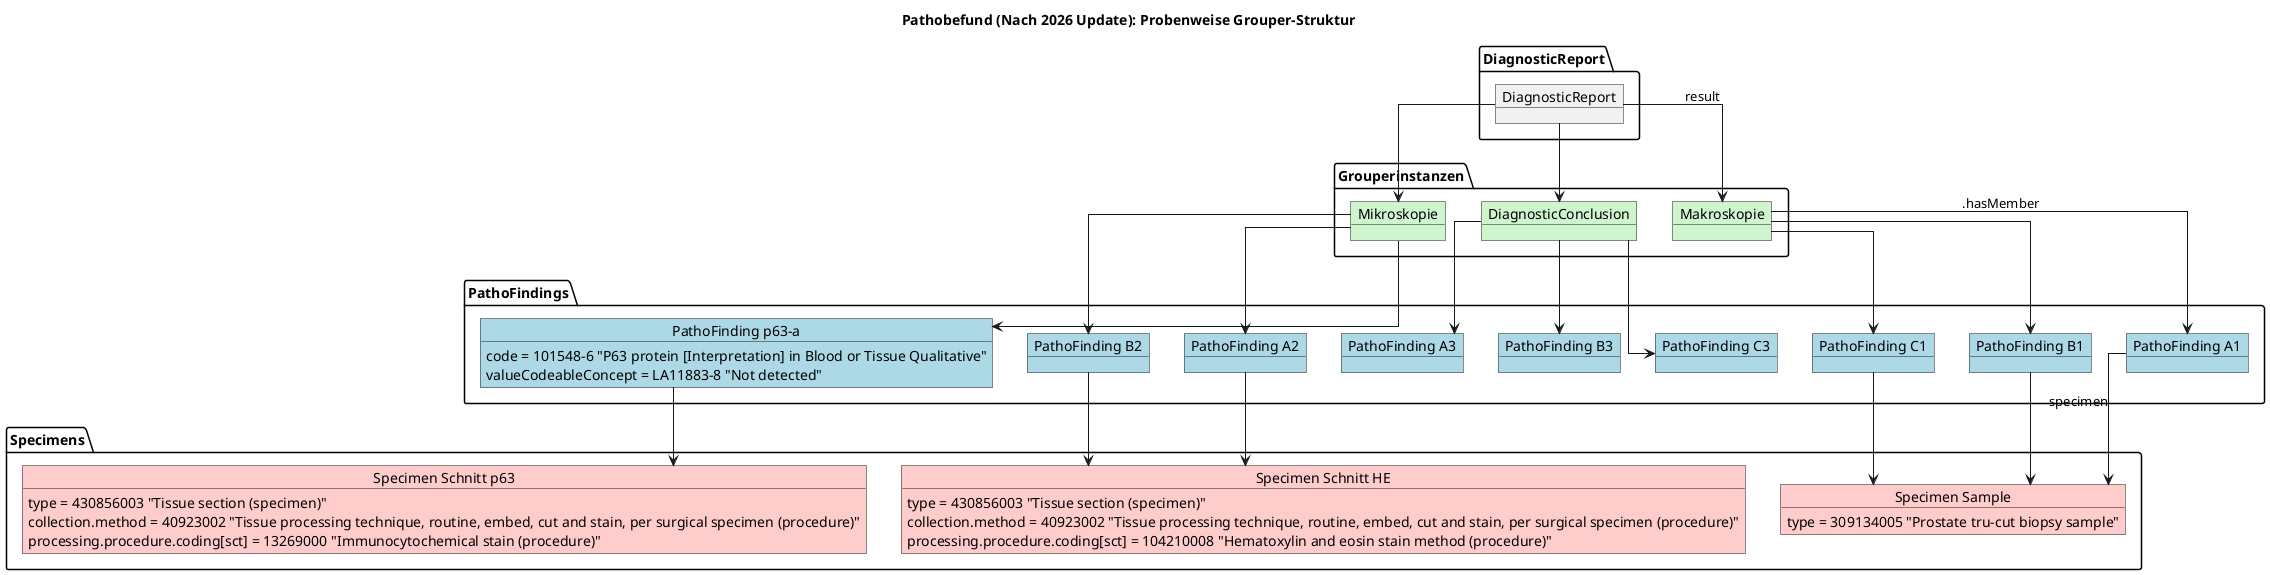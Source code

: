 @startuml
title Pathobefund (Nach 2026 Update): Probenweise Grouper-Struktur

skinparam linetype ortho

package "DiagnosticReport" {
  object "DiagnosticReport" as Report
}

package "Specimens" {
  object "Specimen Sample" as Sample #FFCCCC {
    type = 309134005 "Prostate tru-cut biopsy sample"
  }
  object "Specimen Schnitt HE" as Schnitt1 #FFCCCC {
    type = 430856003 "Tissue section (specimen)"
    collection.method = 40923002 "Tissue processing technique, routine, embed, cut and stain, per surgical specimen (procedure)"
    processing.procedure.coding[sct] = 104210008 "Hematoxylin and eosin stain method (procedure)"
  }
  object "Specimen Schnitt p63" as Schnitt2 #FFCCCC {
    type = 430856003 "Tissue section (specimen)"
    collection.method = 40923002 "Tissue processing technique, routine, embed, cut and stain, per surgical specimen (procedure)"
    processing.procedure.coding[sct] = 13269000 "Immunocytochemical stain (procedure)"
  }
}

package "PathoFindings" {
  object "PathoFinding A1" as A1 #LightBlue
  object "PathoFinding A2" as A2 #LightBlue
  object "PathoFinding A3" as A3 #LightBlue
  object "PathoFinding B1" as B1 #LightBlue
  object "PathoFinding B2" as B2 #LightBlue
  object "PathoFinding B3" as B3 #LightBlue
  object "PathoFinding C1" as C1 #LightBlue
  object "PathoFinding p63-a" as C2 #LightBlue { 
    code = 101548-6 "P63 protein [Interpretation] in Blood or Tissue Qualitative"
    valueCodeableConcept = LA11883-8 "Not detected"
  }
  object "PathoFinding C3" as C3 #LightBlue
}

package "Grouperinstanzen" {
  object "Makroskopie" as Makro #CFF5CF
  object "Mikroskopie" as Mikro #CFF5CF 
  object "DiagnosticConclusion" as Conclusion #CFF5CF
}

' Verbindungen
Report --> Makro : result
Report --> Mikro
Report --> Conclusion

Makro --> A1 : .hasMember
Makro --> B1
Makro --> C1

Mikro --> A2
Mikro --> B2
Mikro --> C2

Conclusion --> A3
Conclusion --> B3
Conclusion --> C3

A1 --> Sample : specimen
A2 --> Schnitt1

B1 --> Sample
B2 --> Schnitt1

C1 --> Sample
C2 --> Schnitt2

@enduml
